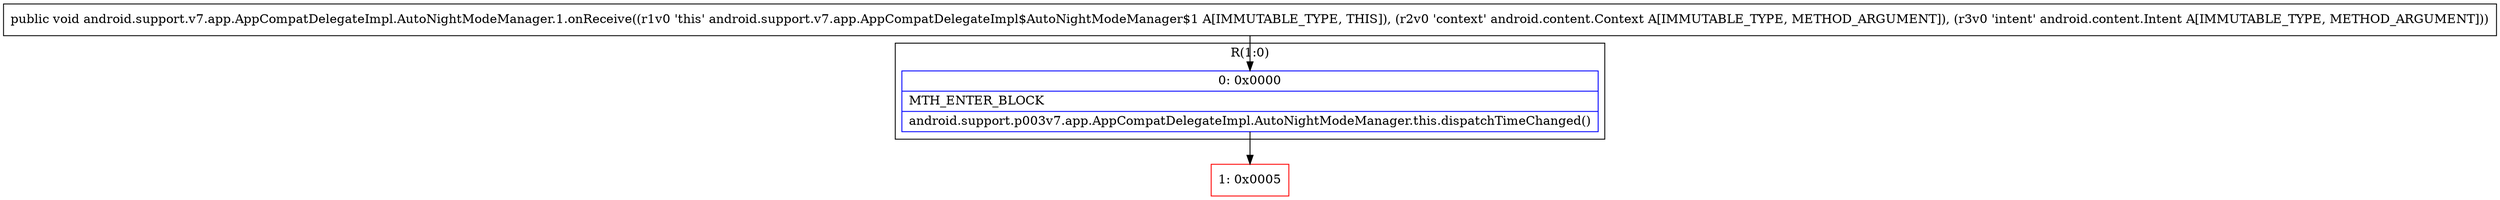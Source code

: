 digraph "CFG forandroid.support.v7.app.AppCompatDelegateImpl.AutoNightModeManager.1.onReceive(Landroid\/content\/Context;Landroid\/content\/Intent;)V" {
subgraph cluster_Region_1195601316 {
label = "R(1:0)";
node [shape=record,color=blue];
Node_0 [shape=record,label="{0\:\ 0x0000|MTH_ENTER_BLOCK\l|android.support.p003v7.app.AppCompatDelegateImpl.AutoNightModeManager.this.dispatchTimeChanged()\l}"];
}
Node_1 [shape=record,color=red,label="{1\:\ 0x0005}"];
MethodNode[shape=record,label="{public void android.support.v7.app.AppCompatDelegateImpl.AutoNightModeManager.1.onReceive((r1v0 'this' android.support.v7.app.AppCompatDelegateImpl$AutoNightModeManager$1 A[IMMUTABLE_TYPE, THIS]), (r2v0 'context' android.content.Context A[IMMUTABLE_TYPE, METHOD_ARGUMENT]), (r3v0 'intent' android.content.Intent A[IMMUTABLE_TYPE, METHOD_ARGUMENT])) }"];
MethodNode -> Node_0;
Node_0 -> Node_1;
}

